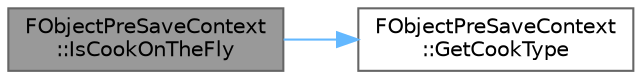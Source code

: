 digraph "FObjectPreSaveContext::IsCookOnTheFly"
{
 // INTERACTIVE_SVG=YES
 // LATEX_PDF_SIZE
  bgcolor="transparent";
  edge [fontname=Helvetica,fontsize=10,labelfontname=Helvetica,labelfontsize=10];
  node [fontname=Helvetica,fontsize=10,shape=box,height=0.2,width=0.4];
  rankdir="LR";
  Node1 [id="Node000001",label="FObjectPreSaveContext\l::IsCookOnTheFly",height=0.2,width=0.4,color="gray40", fillcolor="grey60", style="filled", fontcolor="black",tooltip=" "];
  Node1 -> Node2 [id="edge1_Node000001_Node000002",color="steelblue1",style="solid",tooltip=" "];
  Node2 [id="Node000002",label="FObjectPreSaveContext\l::GetCookType",height=0.2,width=0.4,color="grey40", fillcolor="white", style="filled",URL="$d3/d0c/classFObjectPreSaveContext.html#a2a9573bf246b03e19c0fd1563463fbfe",tooltip=" "];
}
